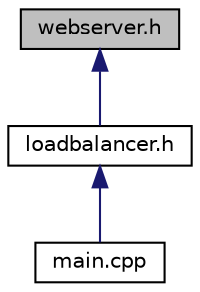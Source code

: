 digraph "webserver.h"
{
 // LATEX_PDF_SIZE
  edge [fontname="Helvetica",fontsize="10",labelfontname="Helvetica",labelfontsize="10"];
  node [fontname="Helvetica",fontsize="10",shape=record];
  Node1 [label="webserver.h",height=0.2,width=0.4,color="black", fillcolor="grey75", style="filled", fontcolor="black",tooltip="Header file for the WebServer class."];
  Node1 -> Node2 [dir="back",color="midnightblue",fontsize="10",style="solid",fontname="Helvetica"];
  Node2 [label="loadbalancer.h",height=0.2,width=0.4,color="black", fillcolor="white", style="filled",URL="$loadbalancer_8h.html",tooltip="Header file for the LoadBalancer class."];
  Node2 -> Node3 [dir="back",color="midnightblue",fontsize="10",style="solid",fontname="Helvetica"];
  Node3 [label="main.cpp",height=0.2,width=0.4,color="black", fillcolor="white", style="filled",URL="$main_8cpp.html",tooltip="Main program file for the Load Balancer application."];
}
